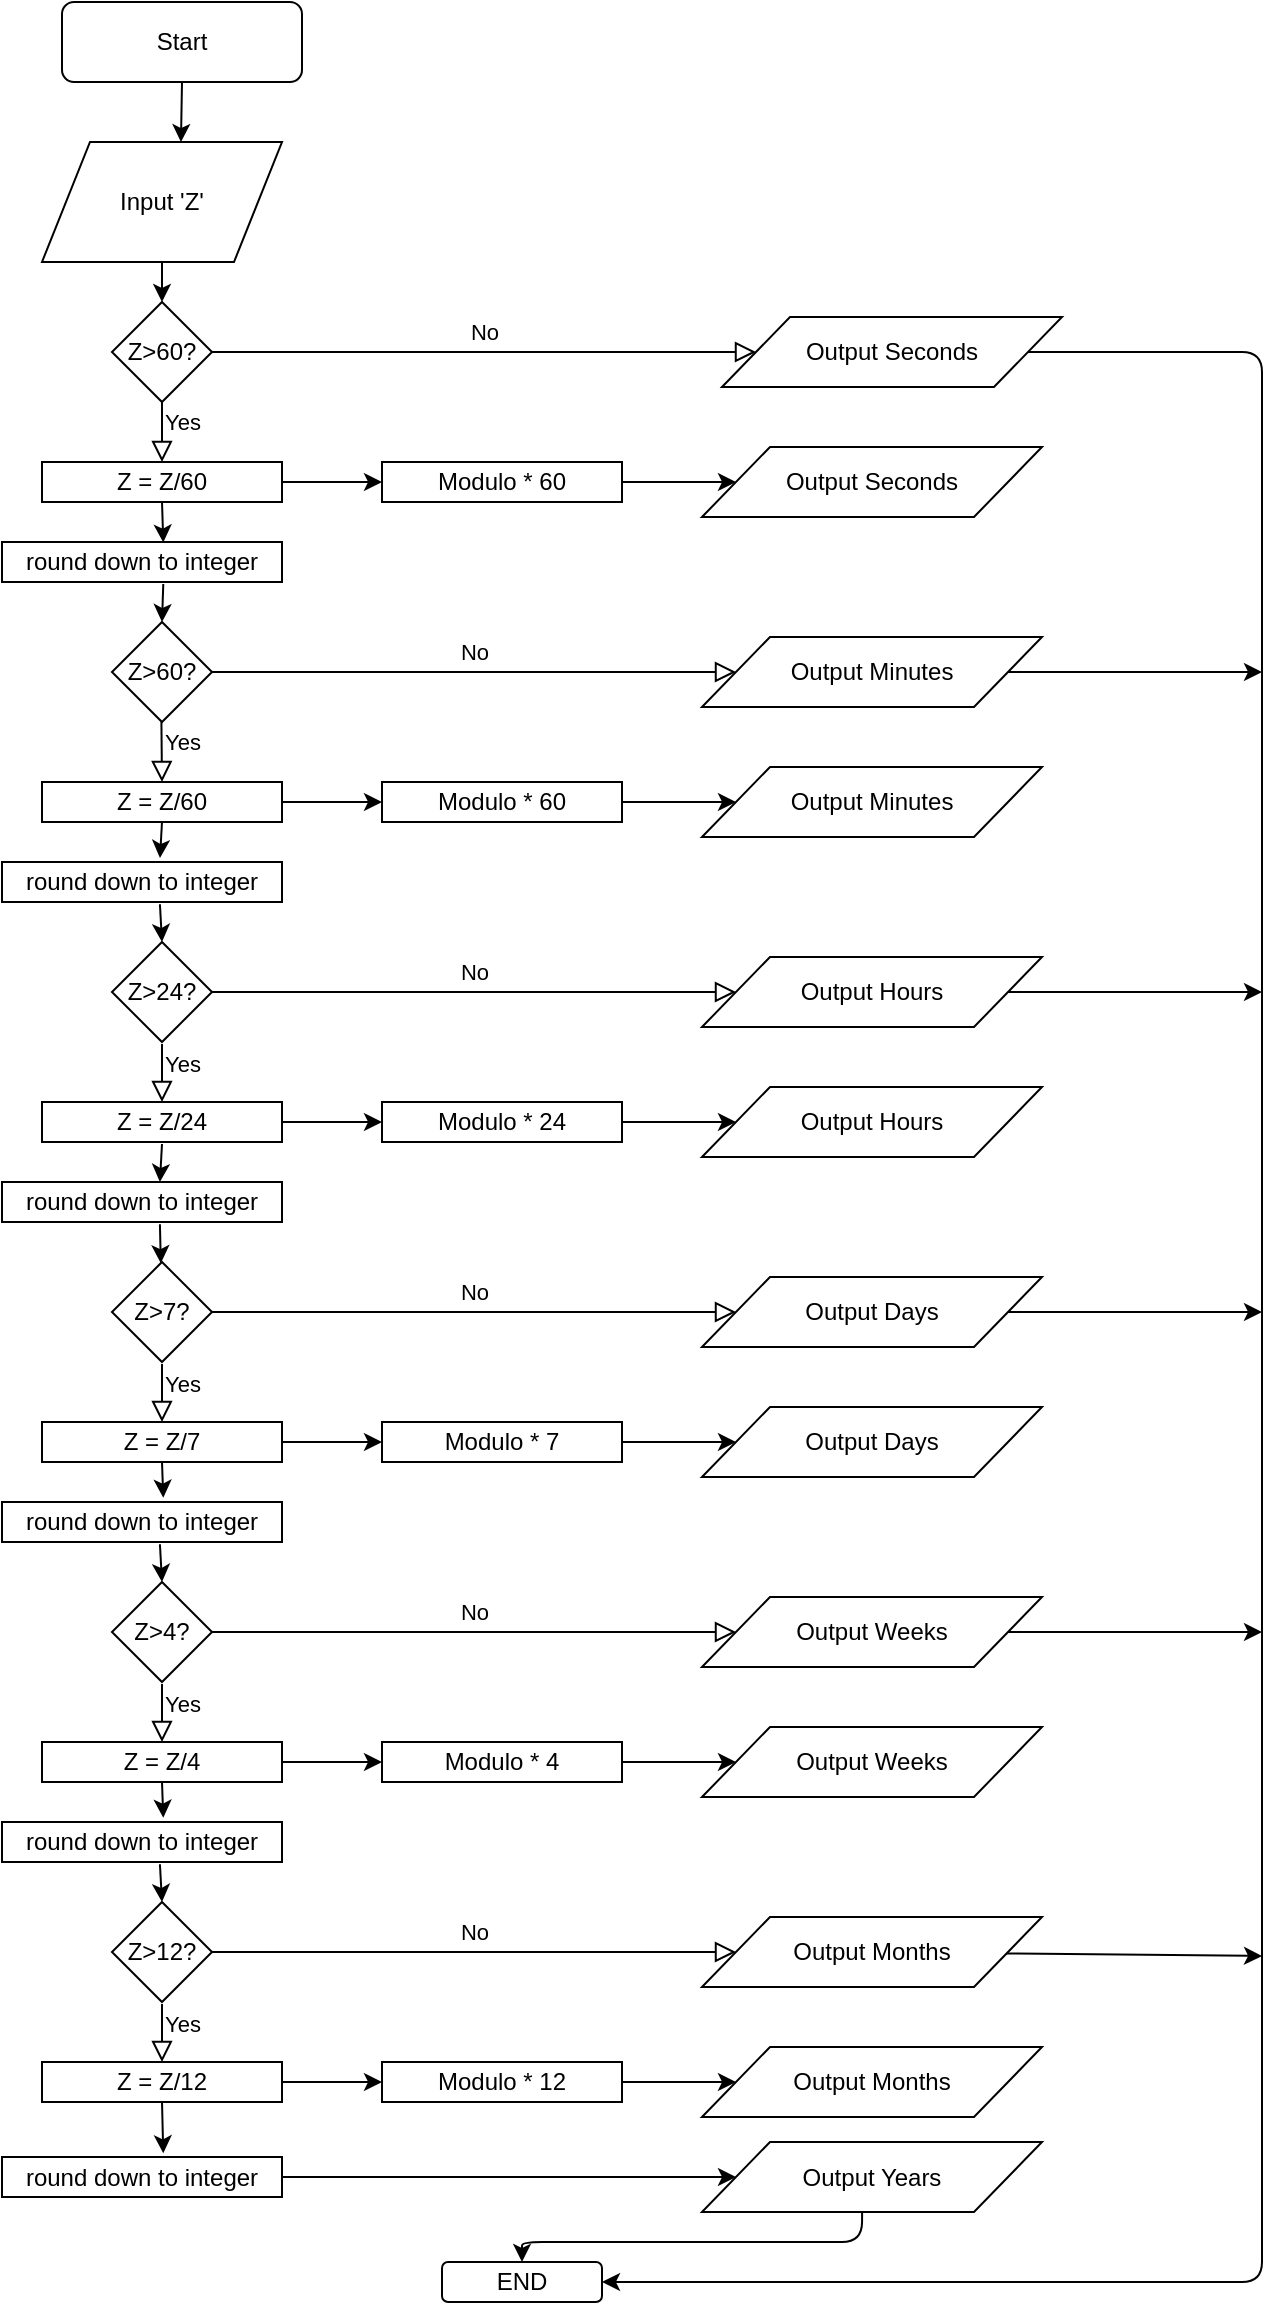<mxfile version="13.1.3" type="device"><diagram id="C5RBs43oDa-KdzZeNtuy" name="Page-1"><mxGraphModel dx="2234" dy="1328" grid="1" gridSize="10" guides="1" tooltips="1" connect="1" arrows="1" fold="1" page="1" pageScale="1" pageWidth="827" pageHeight="1169" math="0" shadow="0"><root><mxCell id="WIyWlLk6GJQsqaUBKTNV-0"/><mxCell id="WIyWlLk6GJQsqaUBKTNV-1" parent="WIyWlLk6GJQsqaUBKTNV-0"/><mxCell id="WIyWlLk6GJQsqaUBKTNV-3" value="Start" style="rounded=1;whiteSpace=wrap;html=1;fontSize=12;glass=0;strokeWidth=1;shadow=0;" parent="WIyWlLk6GJQsqaUBKTNV-1" vertex="1"><mxGeometry x="120" y="10" width="120" height="40" as="geometry"/></mxCell><mxCell id="YqnQ8msq7XzvJthsSd8H-0" value="Input 'Z'" style="shape=parallelogram;perimeter=parallelogramPerimeter;whiteSpace=wrap;html=1;" vertex="1" parent="WIyWlLk6GJQsqaUBKTNV-1"><mxGeometry x="110" y="80" width="120" height="60" as="geometry"/></mxCell><mxCell id="YqnQ8msq7XzvJthsSd8H-1" value="" style="endArrow=classic;html=1;exitX=0.5;exitY=1;exitDx=0;exitDy=0;entryX=0.579;entryY=0;entryDx=0;entryDy=0;entryPerimeter=0;" edge="1" parent="WIyWlLk6GJQsqaUBKTNV-1" source="WIyWlLk6GJQsqaUBKTNV-3" target="YqnQ8msq7XzvJthsSd8H-0"><mxGeometry width="50" height="50" relative="1" as="geometry"><mxPoint x="260" y="300" as="sourcePoint"/><mxPoint x="310" y="250" as="targetPoint"/></mxGeometry></mxCell><mxCell id="YqnQ8msq7XzvJthsSd8H-2" value="Z = Z/60" style="rounded=0;whiteSpace=wrap;html=1;" vertex="1" parent="WIyWlLk6GJQsqaUBKTNV-1"><mxGeometry x="110" y="240" width="120" height="20" as="geometry"/></mxCell><mxCell id="YqnQ8msq7XzvJthsSd8H-8" value="Z&amp;gt;60?" style="rhombus;whiteSpace=wrap;html=1;" vertex="1" parent="WIyWlLk6GJQsqaUBKTNV-1"><mxGeometry x="145" y="160" width="50" height="50" as="geometry"/></mxCell><mxCell id="YqnQ8msq7XzvJthsSd8H-43" value="Yes" style="edgeStyle=orthogonalEdgeStyle;rounded=0;html=1;jettySize=auto;orthogonalLoop=1;fontSize=11;endArrow=block;endFill=0;endSize=8;strokeWidth=1;shadow=0;labelBackgroundColor=none;entryX=0.5;entryY=0;entryDx=0;entryDy=0;exitX=0.5;exitY=1;exitDx=0;exitDy=0;" edge="1" parent="WIyWlLk6GJQsqaUBKTNV-1" source="YqnQ8msq7XzvJthsSd8H-8" target="YqnQ8msq7XzvJthsSd8H-2"><mxGeometry x="-0.33" y="10" relative="1" as="geometry"><mxPoint as="offset"/><mxPoint x="169.83" y="240" as="sourcePoint"/><mxPoint x="170" y="260" as="targetPoint"/></mxGeometry></mxCell><mxCell id="YqnQ8msq7XzvJthsSd8H-44" value="" style="endArrow=classic;html=1;exitX=1;exitY=0.5;exitDx=0;exitDy=0;entryX=0;entryY=0.5;entryDx=0;entryDy=0;" edge="1" parent="WIyWlLk6GJQsqaUBKTNV-1" source="YqnQ8msq7XzvJthsSd8H-2" target="YqnQ8msq7XzvJthsSd8H-45"><mxGeometry width="50" height="50" relative="1" as="geometry"><mxPoint x="180" y="270" as="sourcePoint"/><mxPoint x="290" y="260" as="targetPoint"/></mxGeometry></mxCell><mxCell id="YqnQ8msq7XzvJthsSd8H-45" value="Modulo * 60" style="rounded=0;whiteSpace=wrap;html=1;" vertex="1" parent="WIyWlLk6GJQsqaUBKTNV-1"><mxGeometry x="280" y="240" width="120" height="20" as="geometry"/></mxCell><mxCell id="YqnQ8msq7XzvJthsSd8H-48" value="" style="endArrow=classic;html=1;exitX=1;exitY=0.5;exitDx=0;exitDy=0;entryX=0;entryY=0.5;entryDx=0;entryDy=0;" edge="1" parent="WIyWlLk6GJQsqaUBKTNV-1" source="YqnQ8msq7XzvJthsSd8H-45" target="YqnQ8msq7XzvJthsSd8H-153"><mxGeometry width="50" height="50" relative="1" as="geometry"><mxPoint x="260" y="300" as="sourcePoint"/><mxPoint x="440" y="250" as="targetPoint"/></mxGeometry></mxCell><mxCell id="YqnQ8msq7XzvJthsSd8H-49" value="round down to integer" style="rounded=0;whiteSpace=wrap;html=1;" vertex="1" parent="WIyWlLk6GJQsqaUBKTNV-1"><mxGeometry x="90" y="280" width="140" height="20" as="geometry"/></mxCell><mxCell id="YqnQ8msq7XzvJthsSd8H-50" style="edgeStyle=orthogonalEdgeStyle;rounded=0;orthogonalLoop=1;jettySize=auto;html=1;exitX=0.5;exitY=1;exitDx=0;exitDy=0;" edge="1" parent="WIyWlLk6GJQsqaUBKTNV-1" source="YqnQ8msq7XzvJthsSd8H-49" target="YqnQ8msq7XzvJthsSd8H-49"><mxGeometry relative="1" as="geometry"/></mxCell><mxCell id="YqnQ8msq7XzvJthsSd8H-51" value="" style="endArrow=classic;html=1;exitX=0.5;exitY=1;exitDx=0;exitDy=0;" edge="1" parent="WIyWlLk6GJQsqaUBKTNV-1" source="YqnQ8msq7XzvJthsSd8H-0" target="YqnQ8msq7XzvJthsSd8H-8"><mxGeometry width="50" height="50" relative="1" as="geometry"><mxPoint x="260" y="270" as="sourcePoint"/><mxPoint x="310" y="220" as="targetPoint"/></mxGeometry></mxCell><mxCell id="YqnQ8msq7XzvJthsSd8H-52" value="" style="endArrow=classic;html=1;exitX=0.5;exitY=1;exitDx=0;exitDy=0;entryX=0.576;entryY=0.014;entryDx=0;entryDy=0;entryPerimeter=0;" edge="1" parent="WIyWlLk6GJQsqaUBKTNV-1" source="YqnQ8msq7XzvJthsSd8H-2" target="YqnQ8msq7XzvJthsSd8H-49"><mxGeometry width="50" height="50" relative="1" as="geometry"><mxPoint x="260" y="240" as="sourcePoint"/><mxPoint x="310" y="190" as="targetPoint"/></mxGeometry></mxCell><mxCell id="YqnQ8msq7XzvJthsSd8H-53" value="No" style="edgeStyle=orthogonalEdgeStyle;rounded=0;html=1;jettySize=auto;orthogonalLoop=1;fontSize=11;endArrow=block;endFill=0;endSize=8;strokeWidth=1;shadow=0;labelBackgroundColor=none;exitX=1;exitY=0.5;exitDx=0;exitDy=0;entryX=0;entryY=0.5;entryDx=0;entryDy=0;" edge="1" parent="WIyWlLk6GJQsqaUBKTNV-1" source="YqnQ8msq7XzvJthsSd8H-8" target="YqnQ8msq7XzvJthsSd8H-150"><mxGeometry y="10" relative="1" as="geometry"><mxPoint as="offset"/><mxPoint x="200" y="185" as="sourcePoint"/><mxPoint x="440" y="185" as="targetPoint"/></mxGeometry></mxCell><mxCell id="YqnQ8msq7XzvJthsSd8H-54" value="Z&amp;gt;60?" style="rhombus;whiteSpace=wrap;html=1;" vertex="1" parent="WIyWlLk6GJQsqaUBKTNV-1"><mxGeometry x="145" y="320" width="50" height="50" as="geometry"/></mxCell><mxCell id="YqnQ8msq7XzvJthsSd8H-55" value="" style="endArrow=classic;html=1;exitX=0.576;exitY=1.05;exitDx=0;exitDy=0;exitPerimeter=0;entryX=0.5;entryY=0;entryDx=0;entryDy=0;" edge="1" parent="WIyWlLk6GJQsqaUBKTNV-1" source="YqnQ8msq7XzvJthsSd8H-49" target="YqnQ8msq7XzvJthsSd8H-54"><mxGeometry width="50" height="50" relative="1" as="geometry"><mxPoint x="200" y="480" as="sourcePoint"/><mxPoint x="250" y="430" as="targetPoint"/></mxGeometry></mxCell><mxCell id="YqnQ8msq7XzvJthsSd8H-56" value="Z = Z/60" style="rounded=0;whiteSpace=wrap;html=1;" vertex="1" parent="WIyWlLk6GJQsqaUBKTNV-1"><mxGeometry x="110" y="400" width="120" height="20" as="geometry"/></mxCell><mxCell id="YqnQ8msq7XzvJthsSd8H-61" value="No" style="edgeStyle=orthogonalEdgeStyle;rounded=0;html=1;jettySize=auto;orthogonalLoop=1;fontSize=11;endArrow=block;endFill=0;endSize=8;strokeWidth=1;shadow=0;labelBackgroundColor=none;entryX=0;entryY=0.5;entryDx=0;entryDy=0;exitX=1;exitY=0.5;exitDx=0;exitDy=0;" edge="1" parent="WIyWlLk6GJQsqaUBKTNV-1" target="YqnQ8msq7XzvJthsSd8H-155" source="YqnQ8msq7XzvJthsSd8H-54"><mxGeometry y="10" relative="1" as="geometry"><mxPoint as="offset"/><mxPoint x="200" y="345" as="sourcePoint"/><mxPoint x="440" y="345" as="targetPoint"/></mxGeometry></mxCell><mxCell id="YqnQ8msq7XzvJthsSd8H-62" value="Yes" style="edgeStyle=orthogonalEdgeStyle;rounded=0;html=1;jettySize=auto;orthogonalLoop=1;fontSize=11;endArrow=block;endFill=0;endSize=8;strokeWidth=1;shadow=0;labelBackgroundColor=none;exitX=0.5;exitY=1;exitDx=0;exitDy=0;entryX=0.5;entryY=0;entryDx=0;entryDy=0;" edge="1" parent="WIyWlLk6GJQsqaUBKTNV-1" target="YqnQ8msq7XzvJthsSd8H-56"><mxGeometry x="-0.33" y="10" relative="1" as="geometry"><mxPoint as="offset"/><mxPoint x="169.71" y="370" as="sourcePoint"/><mxPoint x="170" y="390" as="targetPoint"/></mxGeometry></mxCell><mxCell id="YqnQ8msq7XzvJthsSd8H-66" value="" style="endArrow=classic;html=1;entryX=0;entryY=0.5;entryDx=0;entryDy=0;exitX=1;exitY=0.5;exitDx=0;exitDy=0;" edge="1" parent="WIyWlLk6GJQsqaUBKTNV-1" target="YqnQ8msq7XzvJthsSd8H-67" source="YqnQ8msq7XzvJthsSd8H-56"><mxGeometry width="50" height="50" relative="1" as="geometry"><mxPoint x="250" y="410" as="sourcePoint"/><mxPoint x="290" y="420" as="targetPoint"/></mxGeometry></mxCell><mxCell id="YqnQ8msq7XzvJthsSd8H-67" value="Modulo * 60" style="rounded=0;whiteSpace=wrap;html=1;" vertex="1" parent="WIyWlLk6GJQsqaUBKTNV-1"><mxGeometry x="280" y="400" width="120" height="20" as="geometry"/></mxCell><mxCell id="YqnQ8msq7XzvJthsSd8H-69" value="" style="endArrow=classic;html=1;exitX=1;exitY=0.5;exitDx=0;exitDy=0;entryX=0;entryY=0.5;entryDx=0;entryDy=0;" edge="1" parent="WIyWlLk6GJQsqaUBKTNV-1" source="YqnQ8msq7XzvJthsSd8H-67" target="YqnQ8msq7XzvJthsSd8H-156"><mxGeometry width="50" height="50" relative="1" as="geometry"><mxPoint x="260" y="460" as="sourcePoint"/><mxPoint x="440" y="410" as="targetPoint"/></mxGeometry></mxCell><mxCell id="YqnQ8msq7XzvJthsSd8H-70" value="Z&amp;gt;24?" style="rhombus;whiteSpace=wrap;html=1;" vertex="1" parent="WIyWlLk6GJQsqaUBKTNV-1"><mxGeometry x="145" y="480" width="50" height="50" as="geometry"/></mxCell><mxCell id="YqnQ8msq7XzvJthsSd8H-71" value="" style="endArrow=classic;html=1;exitX=0.5;exitY=1;exitDx=0;exitDy=0;" edge="1" parent="WIyWlLk6GJQsqaUBKTNV-1" source="YqnQ8msq7XzvJthsSd8H-56"><mxGeometry width="50" height="50" relative="1" as="geometry"><mxPoint x="170" y="430" as="sourcePoint"/><mxPoint x="169" y="438" as="targetPoint"/></mxGeometry></mxCell><mxCell id="YqnQ8msq7XzvJthsSd8H-74" value="No" style="edgeStyle=orthogonalEdgeStyle;rounded=0;html=1;jettySize=auto;orthogonalLoop=1;fontSize=11;endArrow=block;endFill=0;endSize=8;strokeWidth=1;shadow=0;labelBackgroundColor=none;entryX=0;entryY=0.5;entryDx=0;entryDy=0;exitX=1;exitY=0.5;exitDx=0;exitDy=0;" edge="1" parent="WIyWlLk6GJQsqaUBKTNV-1" target="YqnQ8msq7XzvJthsSd8H-158" source="YqnQ8msq7XzvJthsSd8H-70"><mxGeometry y="10" relative="1" as="geometry"><mxPoint as="offset"/><mxPoint x="210" y="505" as="sourcePoint"/><mxPoint x="440" y="505" as="targetPoint"/></mxGeometry></mxCell><mxCell id="YqnQ8msq7XzvJthsSd8H-75" value="Z = Z/24" style="rounded=0;whiteSpace=wrap;html=1;" vertex="1" parent="WIyWlLk6GJQsqaUBKTNV-1"><mxGeometry x="110" y="560" width="120" height="20" as="geometry"/></mxCell><mxCell id="YqnQ8msq7XzvJthsSd8H-76" value="Yes" style="edgeStyle=orthogonalEdgeStyle;rounded=0;html=1;jettySize=auto;orthogonalLoop=1;fontSize=11;endArrow=block;endFill=0;endSize=8;strokeWidth=1;shadow=0;labelBackgroundColor=none;entryX=0.5;entryY=0;entryDx=0;entryDy=0;" edge="1" parent="WIyWlLk6GJQsqaUBKTNV-1" target="YqnQ8msq7XzvJthsSd8H-75"><mxGeometry x="-0.33" y="10" relative="1" as="geometry"><mxPoint as="offset"/><mxPoint x="170" y="531" as="sourcePoint"/><mxPoint x="170" y="550" as="targetPoint"/></mxGeometry></mxCell><mxCell id="YqnQ8msq7XzvJthsSd8H-79" value="" style="endArrow=classic;html=1;entryX=0;entryY=0.5;entryDx=0;entryDy=0;exitX=1;exitY=0.5;exitDx=0;exitDy=0;" edge="1" parent="WIyWlLk6GJQsqaUBKTNV-1" target="YqnQ8msq7XzvJthsSd8H-80" source="YqnQ8msq7XzvJthsSd8H-75"><mxGeometry width="50" height="50" relative="1" as="geometry"><mxPoint x="250" y="570" as="sourcePoint"/><mxPoint x="290" y="580" as="targetPoint"/></mxGeometry></mxCell><mxCell id="YqnQ8msq7XzvJthsSd8H-80" value="Modulo * 24" style="rounded=0;whiteSpace=wrap;html=1;" vertex="1" parent="WIyWlLk6GJQsqaUBKTNV-1"><mxGeometry x="280" y="560" width="120" height="20" as="geometry"/></mxCell><mxCell id="YqnQ8msq7XzvJthsSd8H-82" value="" style="endArrow=classic;html=1;exitX=1;exitY=0.5;exitDx=0;exitDy=0;entryX=0;entryY=0.5;entryDx=0;entryDy=0;" edge="1" parent="WIyWlLk6GJQsqaUBKTNV-1" source="YqnQ8msq7XzvJthsSd8H-80" target="YqnQ8msq7XzvJthsSd8H-159"><mxGeometry width="50" height="50" relative="1" as="geometry"><mxPoint x="260" y="620" as="sourcePoint"/><mxPoint x="440" y="570" as="targetPoint"/></mxGeometry></mxCell><mxCell id="YqnQ8msq7XzvJthsSd8H-83" value="Z&amp;gt;7?" style="rhombus;whiteSpace=wrap;html=1;" vertex="1" parent="WIyWlLk6GJQsqaUBKTNV-1"><mxGeometry x="145" y="640" width="50" height="50" as="geometry"/></mxCell><mxCell id="YqnQ8msq7XzvJthsSd8H-84" value="" style="endArrow=classic;html=1;entryX=0.564;entryY=0;entryDx=0;entryDy=0;entryPerimeter=0;" edge="1" parent="WIyWlLk6GJQsqaUBKTNV-1" target="YqnQ8msq7XzvJthsSd8H-105"><mxGeometry width="50" height="50" relative="1" as="geometry"><mxPoint x="170" y="581" as="sourcePoint"/><mxPoint x="170" y="600" as="targetPoint"/></mxGeometry></mxCell><mxCell id="YqnQ8msq7XzvJthsSd8H-86" value="No" style="edgeStyle=orthogonalEdgeStyle;rounded=0;html=1;jettySize=auto;orthogonalLoop=1;fontSize=11;endArrow=block;endFill=0;endSize=8;strokeWidth=1;shadow=0;labelBackgroundColor=none;entryX=0;entryY=0.5;entryDx=0;entryDy=0;exitX=1;exitY=0.5;exitDx=0;exitDy=0;" edge="1" parent="WIyWlLk6GJQsqaUBKTNV-1" source="YqnQ8msq7XzvJthsSd8H-83" target="YqnQ8msq7XzvJthsSd8H-161"><mxGeometry y="10" relative="1" as="geometry"><mxPoint as="offset"/><mxPoint x="210" y="665" as="sourcePoint"/><mxPoint x="440" y="665" as="targetPoint"/></mxGeometry></mxCell><mxCell id="YqnQ8msq7XzvJthsSd8H-87" value="Z = Z/7" style="rounded=0;whiteSpace=wrap;html=1;" vertex="1" parent="WIyWlLk6GJQsqaUBKTNV-1"><mxGeometry x="110" y="720" width="120" height="20" as="geometry"/></mxCell><mxCell id="YqnQ8msq7XzvJthsSd8H-88" value="Yes" style="edgeStyle=orthogonalEdgeStyle;rounded=0;html=1;jettySize=auto;orthogonalLoop=1;fontSize=11;endArrow=block;endFill=0;endSize=8;strokeWidth=1;shadow=0;labelBackgroundColor=none;entryX=0.5;entryY=0;entryDx=0;entryDy=0;" edge="1" parent="WIyWlLk6GJQsqaUBKTNV-1" target="YqnQ8msq7XzvJthsSd8H-87"><mxGeometry x="-0.33" y="10" relative="1" as="geometry"><mxPoint as="offset"/><mxPoint x="170" y="691" as="sourcePoint"/><mxPoint x="170" y="710" as="targetPoint"/></mxGeometry></mxCell><mxCell id="YqnQ8msq7XzvJthsSd8H-89" value="" style="endArrow=classic;html=1;entryX=0;entryY=0.5;entryDx=0;entryDy=0;exitX=1;exitY=0.5;exitDx=0;exitDy=0;" edge="1" parent="WIyWlLk6GJQsqaUBKTNV-1" source="YqnQ8msq7XzvJthsSd8H-87" target="YqnQ8msq7XzvJthsSd8H-90"><mxGeometry width="50" height="50" relative="1" as="geometry"><mxPoint x="250" y="730" as="sourcePoint"/><mxPoint x="290" y="740" as="targetPoint"/></mxGeometry></mxCell><mxCell id="YqnQ8msq7XzvJthsSd8H-90" value="Modulo * 7" style="rounded=0;whiteSpace=wrap;html=1;" vertex="1" parent="WIyWlLk6GJQsqaUBKTNV-1"><mxGeometry x="280" y="720" width="120" height="20" as="geometry"/></mxCell><mxCell id="YqnQ8msq7XzvJthsSd8H-92" value="" style="endArrow=classic;html=1;exitX=1;exitY=0.5;exitDx=0;exitDy=0;entryX=0;entryY=0.5;entryDx=0;entryDy=0;" edge="1" parent="WIyWlLk6GJQsqaUBKTNV-1" source="YqnQ8msq7XzvJthsSd8H-90" target="YqnQ8msq7XzvJthsSd8H-162"><mxGeometry width="50" height="50" relative="1" as="geometry"><mxPoint x="260" y="780" as="sourcePoint"/><mxPoint x="440" y="730" as="targetPoint"/></mxGeometry></mxCell><mxCell id="YqnQ8msq7XzvJthsSd8H-93" value="Z&amp;gt;4?" style="rhombus;whiteSpace=wrap;html=1;" vertex="1" parent="WIyWlLk6GJQsqaUBKTNV-1"><mxGeometry x="145" y="800" width="50" height="50" as="geometry"/></mxCell><mxCell id="YqnQ8msq7XzvJthsSd8H-94" value="" style="endArrow=classic;html=1;exitX=0.5;exitY=1;exitDx=0;exitDy=0;entryX=0.576;entryY=-0.107;entryDx=0;entryDy=0;entryPerimeter=0;" edge="1" parent="WIyWlLk6GJQsqaUBKTNV-1" target="YqnQ8msq7XzvJthsSd8H-107"><mxGeometry width="50" height="50" relative="1" as="geometry"><mxPoint x="170" y="740" as="sourcePoint"/><mxPoint x="170" y="750" as="targetPoint"/></mxGeometry></mxCell><mxCell id="YqnQ8msq7XzvJthsSd8H-96" value="No" style="edgeStyle=orthogonalEdgeStyle;rounded=0;html=1;jettySize=auto;orthogonalLoop=1;fontSize=11;endArrow=block;endFill=0;endSize=8;strokeWidth=1;shadow=0;labelBackgroundColor=none;entryX=0;entryY=0.5;entryDx=0;entryDy=0;exitX=1;exitY=0.5;exitDx=0;exitDy=0;" edge="1" parent="WIyWlLk6GJQsqaUBKTNV-1" source="YqnQ8msq7XzvJthsSd8H-93" target="YqnQ8msq7XzvJthsSd8H-164"><mxGeometry y="10" relative="1" as="geometry"><mxPoint as="offset"/><mxPoint x="210" y="825" as="sourcePoint"/><mxPoint x="440" y="825" as="targetPoint"/></mxGeometry></mxCell><mxCell id="YqnQ8msq7XzvJthsSd8H-97" value="Z = Z/4" style="rounded=0;whiteSpace=wrap;html=1;" vertex="1" parent="WIyWlLk6GJQsqaUBKTNV-1"><mxGeometry x="110" y="880" width="120" height="20" as="geometry"/></mxCell><mxCell id="YqnQ8msq7XzvJthsSd8H-98" value="Yes" style="edgeStyle=orthogonalEdgeStyle;rounded=0;html=1;jettySize=auto;orthogonalLoop=1;fontSize=11;endArrow=block;endFill=0;endSize=8;strokeWidth=1;shadow=0;labelBackgroundColor=none;entryX=0.5;entryY=0;entryDx=0;entryDy=0;" edge="1" parent="WIyWlLk6GJQsqaUBKTNV-1" target="YqnQ8msq7XzvJthsSd8H-97"><mxGeometry x="-0.33" y="10" relative="1" as="geometry"><mxPoint as="offset"/><mxPoint x="170" y="851" as="sourcePoint"/><mxPoint x="170" y="870" as="targetPoint"/></mxGeometry></mxCell><mxCell id="YqnQ8msq7XzvJthsSd8H-99" value="" style="endArrow=classic;html=1;entryX=0;entryY=0.5;entryDx=0;entryDy=0;exitX=1;exitY=0.5;exitDx=0;exitDy=0;" edge="1" parent="WIyWlLk6GJQsqaUBKTNV-1" source="YqnQ8msq7XzvJthsSd8H-97" target="YqnQ8msq7XzvJthsSd8H-100"><mxGeometry width="50" height="50" relative="1" as="geometry"><mxPoint x="250" y="890" as="sourcePoint"/><mxPoint x="290" y="900" as="targetPoint"/></mxGeometry></mxCell><mxCell id="YqnQ8msq7XzvJthsSd8H-100" value="Modulo * 4" style="rounded=0;whiteSpace=wrap;html=1;" vertex="1" parent="WIyWlLk6GJQsqaUBKTNV-1"><mxGeometry x="280" y="880" width="120" height="20" as="geometry"/></mxCell><mxCell id="YqnQ8msq7XzvJthsSd8H-102" value="" style="endArrow=classic;html=1;exitX=1;exitY=0.5;exitDx=0;exitDy=0;entryX=0;entryY=0.5;entryDx=0;entryDy=0;" edge="1" parent="WIyWlLk6GJQsqaUBKTNV-1" source="YqnQ8msq7XzvJthsSd8H-100" target="YqnQ8msq7XzvJthsSd8H-163"><mxGeometry width="50" height="50" relative="1" as="geometry"><mxPoint x="260" y="940" as="sourcePoint"/><mxPoint x="440" y="890" as="targetPoint"/></mxGeometry></mxCell><mxCell id="YqnQ8msq7XzvJthsSd8H-103" value="round down to integer" style="rounded=0;whiteSpace=wrap;html=1;" vertex="1" parent="WIyWlLk6GJQsqaUBKTNV-1"><mxGeometry x="90" y="440" width="140" height="20" as="geometry"/></mxCell><mxCell id="YqnQ8msq7XzvJthsSd8H-104" value="" style="endArrow=classic;html=1;exitX=0.564;exitY=1.057;exitDx=0;exitDy=0;exitPerimeter=0;entryX=0.5;entryY=0;entryDx=0;entryDy=0;" edge="1" parent="WIyWlLk6GJQsqaUBKTNV-1" source="YqnQ8msq7XzvJthsSd8H-103" target="YqnQ8msq7XzvJthsSd8H-70"><mxGeometry width="50" height="50" relative="1" as="geometry"><mxPoint x="250" y="540" as="sourcePoint"/><mxPoint x="300" y="490" as="targetPoint"/></mxGeometry></mxCell><mxCell id="YqnQ8msq7XzvJthsSd8H-105" value="round down to integer" style="rounded=0;whiteSpace=wrap;html=1;" vertex="1" parent="WIyWlLk6GJQsqaUBKTNV-1"><mxGeometry x="90" y="600" width="140" height="20" as="geometry"/></mxCell><mxCell id="YqnQ8msq7XzvJthsSd8H-106" value="" style="endArrow=classic;html=1;exitX=0.564;exitY=1.057;exitDx=0;exitDy=0;exitPerimeter=0;" edge="1" parent="WIyWlLk6GJQsqaUBKTNV-1" source="YqnQ8msq7XzvJthsSd8H-105" target="YqnQ8msq7XzvJthsSd8H-83"><mxGeometry width="50" height="50" relative="1" as="geometry"><mxPoint x="250" y="700" as="sourcePoint"/><mxPoint x="170" y="640" as="targetPoint"/></mxGeometry></mxCell><mxCell id="YqnQ8msq7XzvJthsSd8H-107" value="round down to integer" style="rounded=0;whiteSpace=wrap;html=1;" vertex="1" parent="WIyWlLk6GJQsqaUBKTNV-1"><mxGeometry x="90" y="760" width="140" height="20" as="geometry"/></mxCell><mxCell id="YqnQ8msq7XzvJthsSd8H-108" value="" style="endArrow=classic;html=1;exitX=0.564;exitY=1.057;exitDx=0;exitDy=0;exitPerimeter=0;entryX=0.5;entryY=0;entryDx=0;entryDy=0;" edge="1" parent="WIyWlLk6GJQsqaUBKTNV-1" source="YqnQ8msq7XzvJthsSd8H-107" target="YqnQ8msq7XzvJthsSd8H-93"><mxGeometry width="50" height="50" relative="1" as="geometry"><mxPoint x="250" y="860" as="sourcePoint"/><mxPoint x="170" y="800" as="targetPoint"/></mxGeometry></mxCell><mxCell id="YqnQ8msq7XzvJthsSd8H-111" value="Z&amp;gt;12?" style="rhombus;whiteSpace=wrap;html=1;" vertex="1" parent="WIyWlLk6GJQsqaUBKTNV-1"><mxGeometry x="145" y="960" width="50" height="50" as="geometry"/></mxCell><mxCell id="YqnQ8msq7XzvJthsSd8H-112" value="" style="endArrow=classic;html=1;exitX=0.5;exitY=1;exitDx=0;exitDy=0;entryX=0.576;entryY=-0.107;entryDx=0;entryDy=0;entryPerimeter=0;" edge="1" parent="WIyWlLk6GJQsqaUBKTNV-1" target="YqnQ8msq7XzvJthsSd8H-121"><mxGeometry width="50" height="50" relative="1" as="geometry"><mxPoint x="170" y="900" as="sourcePoint"/><mxPoint x="170" y="910" as="targetPoint"/></mxGeometry></mxCell><mxCell id="YqnQ8msq7XzvJthsSd8H-114" value="No" style="edgeStyle=orthogonalEdgeStyle;rounded=0;html=1;jettySize=auto;orthogonalLoop=1;fontSize=11;endArrow=block;endFill=0;endSize=8;strokeWidth=1;shadow=0;labelBackgroundColor=none;entryX=0;entryY=0.5;entryDx=0;entryDy=0;exitX=1;exitY=0.5;exitDx=0;exitDy=0;" edge="1" parent="WIyWlLk6GJQsqaUBKTNV-1" source="YqnQ8msq7XzvJthsSd8H-111" target="YqnQ8msq7XzvJthsSd8H-165"><mxGeometry y="10" relative="1" as="geometry"><mxPoint as="offset"/><mxPoint x="210" y="985" as="sourcePoint"/><mxPoint x="440" y="985" as="targetPoint"/></mxGeometry></mxCell><mxCell id="YqnQ8msq7XzvJthsSd8H-115" value="Z = Z/12" style="rounded=0;whiteSpace=wrap;html=1;" vertex="1" parent="WIyWlLk6GJQsqaUBKTNV-1"><mxGeometry x="110" y="1040" width="120" height="20" as="geometry"/></mxCell><mxCell id="YqnQ8msq7XzvJthsSd8H-116" value="Yes" style="edgeStyle=orthogonalEdgeStyle;rounded=0;html=1;jettySize=auto;orthogonalLoop=1;fontSize=11;endArrow=block;endFill=0;endSize=8;strokeWidth=1;shadow=0;labelBackgroundColor=none;entryX=0.5;entryY=0;entryDx=0;entryDy=0;" edge="1" parent="WIyWlLk6GJQsqaUBKTNV-1" target="YqnQ8msq7XzvJthsSd8H-115"><mxGeometry x="-0.33" y="10" relative="1" as="geometry"><mxPoint as="offset"/><mxPoint x="170" y="1011" as="sourcePoint"/><mxPoint x="170" y="1030" as="targetPoint"/></mxGeometry></mxCell><mxCell id="YqnQ8msq7XzvJthsSd8H-117" value="" style="endArrow=classic;html=1;entryX=0;entryY=0.5;entryDx=0;entryDy=0;exitX=1;exitY=0.5;exitDx=0;exitDy=0;" edge="1" parent="WIyWlLk6GJQsqaUBKTNV-1" source="YqnQ8msq7XzvJthsSd8H-115" target="YqnQ8msq7XzvJthsSd8H-118"><mxGeometry width="50" height="50" relative="1" as="geometry"><mxPoint x="250" y="1050" as="sourcePoint"/><mxPoint x="290" y="1060" as="targetPoint"/></mxGeometry></mxCell><mxCell id="YqnQ8msq7XzvJthsSd8H-118" value="Modulo * 12" style="rounded=0;whiteSpace=wrap;html=1;" vertex="1" parent="WIyWlLk6GJQsqaUBKTNV-1"><mxGeometry x="280" y="1040" width="120" height="20" as="geometry"/></mxCell><mxCell id="YqnQ8msq7XzvJthsSd8H-120" value="" style="endArrow=classic;html=1;exitX=1;exitY=0.5;exitDx=0;exitDy=0;entryX=0;entryY=0.5;entryDx=0;entryDy=0;" edge="1" parent="WIyWlLk6GJQsqaUBKTNV-1" source="YqnQ8msq7XzvJthsSd8H-118" target="YqnQ8msq7XzvJthsSd8H-166"><mxGeometry width="50" height="50" relative="1" as="geometry"><mxPoint x="260" y="1100" as="sourcePoint"/><mxPoint x="440" y="1050" as="targetPoint"/></mxGeometry></mxCell><mxCell id="YqnQ8msq7XzvJthsSd8H-121" value="round down to integer" style="rounded=0;whiteSpace=wrap;html=1;" vertex="1" parent="WIyWlLk6GJQsqaUBKTNV-1"><mxGeometry x="90" y="920" width="140" height="20" as="geometry"/></mxCell><mxCell id="YqnQ8msq7XzvJthsSd8H-122" value="" style="endArrow=classic;html=1;exitX=0.564;exitY=1.057;exitDx=0;exitDy=0;exitPerimeter=0;entryX=0.5;entryY=0;entryDx=0;entryDy=0;" edge="1" parent="WIyWlLk6GJQsqaUBKTNV-1" source="YqnQ8msq7XzvJthsSd8H-121" target="YqnQ8msq7XzvJthsSd8H-111"><mxGeometry width="50" height="50" relative="1" as="geometry"><mxPoint x="250" y="1020" as="sourcePoint"/><mxPoint x="170" y="960" as="targetPoint"/></mxGeometry></mxCell><mxCell id="YqnQ8msq7XzvJthsSd8H-124" value="" style="endArrow=classic;html=1;exitX=0.5;exitY=1;exitDx=0;exitDy=0;entryX=0.576;entryY=-0.093;entryDx=0;entryDy=0;entryPerimeter=0;" edge="1" parent="WIyWlLk6GJQsqaUBKTNV-1" target="YqnQ8msq7XzvJthsSd8H-133"><mxGeometry width="50" height="50" relative="1" as="geometry"><mxPoint x="170" y="1060" as="sourcePoint"/><mxPoint x="170" y="1070" as="targetPoint"/></mxGeometry></mxCell><mxCell id="YqnQ8msq7XzvJthsSd8H-133" value="round down to integer" style="rounded=0;whiteSpace=wrap;html=1;" vertex="1" parent="WIyWlLk6GJQsqaUBKTNV-1"><mxGeometry x="90" y="1087.5" width="140" height="20" as="geometry"/></mxCell><mxCell id="YqnQ8msq7XzvJthsSd8H-134" value="" style="endArrow=classic;html=1;exitX=1;exitY=0.5;exitDx=0;exitDy=0;" edge="1" parent="WIyWlLk6GJQsqaUBKTNV-1" source="YqnQ8msq7XzvJthsSd8H-133" target="YqnQ8msq7XzvJthsSd8H-167"><mxGeometry width="50" height="50" relative="1" as="geometry"><mxPoint x="250" y="1187.5" as="sourcePoint"/><mxPoint x="440" y="1097.5" as="targetPoint"/><Array as="points"/></mxGeometry></mxCell><mxCell id="YqnQ8msq7XzvJthsSd8H-136" value="END" style="rounded=1;whiteSpace=wrap;html=1;" vertex="1" parent="WIyWlLk6GJQsqaUBKTNV-1"><mxGeometry x="310" y="1140" width="80" height="20" as="geometry"/></mxCell><mxCell id="YqnQ8msq7XzvJthsSd8H-137" value="" style="endArrow=classic;html=1;entryX=0.5;entryY=0;entryDx=0;entryDy=0;exitX=0.471;exitY=0.857;exitDx=0;exitDy=0;exitPerimeter=0;" edge="1" parent="WIyWlLk6GJQsqaUBKTNV-1" source="YqnQ8msq7XzvJthsSd8H-167" target="YqnQ8msq7XzvJthsSd8H-136"><mxGeometry width="50" height="50" relative="1" as="geometry"><mxPoint x="520" y="1110" as="sourcePoint"/><mxPoint x="180.64" y="1088.14" as="targetPoint"/><Array as="points"><mxPoint x="520" y="1130"/><mxPoint x="350" y="1130"/></Array></mxGeometry></mxCell><mxCell id="YqnQ8msq7XzvJthsSd8H-138" value="" style="endArrow=classic;html=1;entryX=1;entryY=0.5;entryDx=0;entryDy=0;exitX=1;exitY=0.5;exitDx=0;exitDy=0;" edge="1" parent="WIyWlLk6GJQsqaUBKTNV-1" source="YqnQ8msq7XzvJthsSd8H-150" target="YqnQ8msq7XzvJthsSd8H-136"><mxGeometry width="50" height="50" relative="1" as="geometry"><mxPoint x="750" y="185" as="sourcePoint"/><mxPoint x="200" y="940" as="targetPoint"/><Array as="points"><mxPoint x="720" y="185"/><mxPoint x="720" y="610"/><mxPoint x="720" y="1120"/><mxPoint x="720" y="1150"/></Array></mxGeometry></mxCell><mxCell id="YqnQ8msq7XzvJthsSd8H-141" value="" style="endArrow=classic;html=1;exitX=1;exitY=0.5;exitDx=0;exitDy=0;" edge="1" parent="WIyWlLk6GJQsqaUBKTNV-1" source="YqnQ8msq7XzvJthsSd8H-155"><mxGeometry width="50" height="50" relative="1" as="geometry"><mxPoint x="710" y="344.5" as="sourcePoint"/><mxPoint x="720" y="345" as="targetPoint"/></mxGeometry></mxCell><mxCell id="YqnQ8msq7XzvJthsSd8H-142" value="" style="endArrow=classic;html=1;" edge="1" parent="WIyWlLk6GJQsqaUBKTNV-1" source="YqnQ8msq7XzvJthsSd8H-158"><mxGeometry width="50" height="50" relative="1" as="geometry"><mxPoint x="710" y="504.5" as="sourcePoint"/><mxPoint x="720" y="505" as="targetPoint"/></mxGeometry></mxCell><mxCell id="YqnQ8msq7XzvJthsSd8H-144" value="" style="endArrow=classic;html=1;" edge="1" parent="WIyWlLk6GJQsqaUBKTNV-1" source="YqnQ8msq7XzvJthsSd8H-161"><mxGeometry width="50" height="50" relative="1" as="geometry"><mxPoint x="710" y="664.66" as="sourcePoint"/><mxPoint x="720" y="665" as="targetPoint"/></mxGeometry></mxCell><mxCell id="YqnQ8msq7XzvJthsSd8H-147" value="" style="endArrow=classic;html=1;" edge="1" parent="WIyWlLk6GJQsqaUBKTNV-1" source="YqnQ8msq7XzvJthsSd8H-164"><mxGeometry width="50" height="50" relative="1" as="geometry"><mxPoint x="710" y="824.66" as="sourcePoint"/><mxPoint x="720" y="825" as="targetPoint"/></mxGeometry></mxCell><mxCell id="YqnQ8msq7XzvJthsSd8H-148" value="" style="endArrow=classic;html=1;" edge="1" parent="WIyWlLk6GJQsqaUBKTNV-1" source="YqnQ8msq7XzvJthsSd8H-165"><mxGeometry width="50" height="50" relative="1" as="geometry"><mxPoint x="710" y="987.16" as="sourcePoint"/><mxPoint x="720" y="987" as="targetPoint"/></mxGeometry></mxCell><mxCell id="YqnQ8msq7XzvJthsSd8H-150" value="Output Seconds" style="shape=parallelogram;perimeter=parallelogramPerimeter;whiteSpace=wrap;html=1;" vertex="1" parent="WIyWlLk6GJQsqaUBKTNV-1"><mxGeometry x="450" y="167.5" width="170" height="35" as="geometry"/></mxCell><mxCell id="YqnQ8msq7XzvJthsSd8H-153" value="Output Seconds" style="shape=parallelogram;perimeter=parallelogramPerimeter;whiteSpace=wrap;html=1;" vertex="1" parent="WIyWlLk6GJQsqaUBKTNV-1"><mxGeometry x="440" y="232.5" width="170" height="35" as="geometry"/></mxCell><mxCell id="YqnQ8msq7XzvJthsSd8H-155" value="Output Minutes" style="shape=parallelogram;perimeter=parallelogramPerimeter;whiteSpace=wrap;html=1;" vertex="1" parent="WIyWlLk6GJQsqaUBKTNV-1"><mxGeometry x="440" y="327.5" width="170" height="35" as="geometry"/></mxCell><mxCell id="YqnQ8msq7XzvJthsSd8H-156" value="Output Minutes" style="shape=parallelogram;perimeter=parallelogramPerimeter;whiteSpace=wrap;html=1;" vertex="1" parent="WIyWlLk6GJQsqaUBKTNV-1"><mxGeometry x="440" y="392.5" width="170" height="35" as="geometry"/></mxCell><mxCell id="YqnQ8msq7XzvJthsSd8H-158" value="Output Hours" style="shape=parallelogram;perimeter=parallelogramPerimeter;whiteSpace=wrap;html=1;" vertex="1" parent="WIyWlLk6GJQsqaUBKTNV-1"><mxGeometry x="440" y="487.5" width="170" height="35" as="geometry"/></mxCell><mxCell id="YqnQ8msq7XzvJthsSd8H-159" value="Output Hours" style="shape=parallelogram;perimeter=parallelogramPerimeter;whiteSpace=wrap;html=1;" vertex="1" parent="WIyWlLk6GJQsqaUBKTNV-1"><mxGeometry x="440" y="552.5" width="170" height="35" as="geometry"/></mxCell><mxCell id="YqnQ8msq7XzvJthsSd8H-161" value="Output Days" style="shape=parallelogram;perimeter=parallelogramPerimeter;whiteSpace=wrap;html=1;" vertex="1" parent="WIyWlLk6GJQsqaUBKTNV-1"><mxGeometry x="440" y="647.5" width="170" height="35" as="geometry"/></mxCell><mxCell id="YqnQ8msq7XzvJthsSd8H-162" value="Output Days" style="shape=parallelogram;perimeter=parallelogramPerimeter;whiteSpace=wrap;html=1;" vertex="1" parent="WIyWlLk6GJQsqaUBKTNV-1"><mxGeometry x="440" y="712.5" width="170" height="35" as="geometry"/></mxCell><mxCell id="YqnQ8msq7XzvJthsSd8H-163" value="Output Weeks" style="shape=parallelogram;perimeter=parallelogramPerimeter;whiteSpace=wrap;html=1;" vertex="1" parent="WIyWlLk6GJQsqaUBKTNV-1"><mxGeometry x="440" y="872.5" width="170" height="35" as="geometry"/></mxCell><mxCell id="YqnQ8msq7XzvJthsSd8H-164" value="Output Weeks" style="shape=parallelogram;perimeter=parallelogramPerimeter;whiteSpace=wrap;html=1;" vertex="1" parent="WIyWlLk6GJQsqaUBKTNV-1"><mxGeometry x="440" y="807.5" width="170" height="35" as="geometry"/></mxCell><mxCell id="YqnQ8msq7XzvJthsSd8H-165" value="Output Months" style="shape=parallelogram;perimeter=parallelogramPerimeter;whiteSpace=wrap;html=1;" vertex="1" parent="WIyWlLk6GJQsqaUBKTNV-1"><mxGeometry x="440" y="967.5" width="170" height="35" as="geometry"/></mxCell><mxCell id="YqnQ8msq7XzvJthsSd8H-166" value="Output Months" style="shape=parallelogram;perimeter=parallelogramPerimeter;whiteSpace=wrap;html=1;" vertex="1" parent="WIyWlLk6GJQsqaUBKTNV-1"><mxGeometry x="440" y="1032.5" width="170" height="35" as="geometry"/></mxCell><mxCell id="YqnQ8msq7XzvJthsSd8H-167" value="Output Years" style="shape=parallelogram;perimeter=parallelogramPerimeter;whiteSpace=wrap;html=1;" vertex="1" parent="WIyWlLk6GJQsqaUBKTNV-1"><mxGeometry x="440" y="1080" width="170" height="35" as="geometry"/></mxCell></root></mxGraphModel></diagram></mxfile>